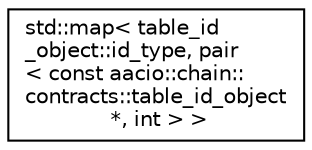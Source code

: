 digraph "Graphical Class Hierarchy"
{
  edge [fontname="Helvetica",fontsize="10",labelfontname="Helvetica",labelfontsize="10"];
  node [fontname="Helvetica",fontsize="10",shape=record];
  rankdir="LR";
  Node0 [label="std::map\< table_id\l_object::id_type, pair\l\< const aacio::chain::\lcontracts::table_id_object\l *, int \> \>",height=0.2,width=0.4,color="black", fillcolor="white", style="filled",URL="$classstd_1_1map.html"];
}

